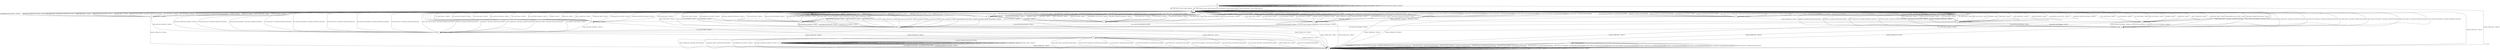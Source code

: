 digraph h8 {
s0 [label="s0"];
s1 [label="s1"];
s2 [label="s2"];
s3 [label="s3"];
s4 [label="s4"];
s9 [label="s9"];
s12 [label="s12"];
s5 [label="s5"];
s8 [label="s8"];
s10 [label="s10"];
s11 [label="s11"];
s13 [label="s13"];
s17 [label="s17"];
s18 [label="s18"];
s6 [label="s6"];
s14 [label="s14"];
s16 [label="s16"];
s7 [label="s7"];
s15 [label="s15"];
s0 -> s1 [label="ECDH_CLIENT_HELLO / HELLO_VERIFY_REQUEST"];
s0 -> s0 [label="ECDH_CLIENT_KEY_EXCHANGE / TIMEOUT"];
s0 -> s1 [label="DH_CLIENT_HELLO / HELLO_VERIFY_REQUEST"];
s0 -> s0 [label="DH_CLIENT_KEY_EXCHANGE / TIMEOUT"];
s0 -> s1 [label="PSK_CLIENT_HELLO / HELLO_VERIFY_REQUEST"];
s0 -> s0 [label="PSK_CLIENT_KEY_EXCHANGE / TIMEOUT"];
s0 -> s1 [label="RSA_CLIENT_HELLO / HELLO_VERIFY_REQUEST"];
s0 -> s0 [label="RSA_CLIENT_KEY_EXCHANGE / TIMEOUT"];
s0 -> s2 [label="CHANGE_CIPHER_SPEC / TIMEOUT"];
s0 -> s0 [label="FINISHED / TIMEOUT"];
s0 -> s0 [label="APPLICATION / TIMEOUT"];
s0 -> s0 [label="CERTIFICATE / TIMEOUT"];
s0 -> s0 [label="EMPTY_CERTIFICATE / TIMEOUT"];
s0 -> s0 [label="CERTIFICATE_VERIFY / TIMEOUT"];
s0 -> s0 [label="Alert(WARNING,CLOSE_NOTIFY) / TIMEOUT"];
s0 -> s0 [label="Alert(FATAL,UNEXPECTED_MESSAGE) / TIMEOUT"];
s1 -> s3 [label="ECDH_CLIENT_HELLO / SERVER_HELLO,CERTIFICATE,ECDHE_SERVER_KEY_EXCHANGE,CERTIFICATE_REQUEST,SERVER_HELLO_DONE"];
s1 -> s1 [label="ECDH_CLIENT_KEY_EXCHANGE / TIMEOUT"];
s1 -> s9 [label="DH_CLIENT_HELLO / SERVER_HELLO,CERTIFICATE,DHE_SERVER_KEY_EXCHANGE,CERTIFICATE_REQUEST,SERVER_HELLO_DONE"];
s1 -> s1 [label="DH_CLIENT_KEY_EXCHANGE / TIMEOUT"];
s1 -> s4 [label="PSK_CLIENT_HELLO / SERVER_HELLO,SERVER_HELLO_DONE"];
s1 -> s1 [label="PSK_CLIENT_KEY_EXCHANGE / TIMEOUT"];
s1 -> s12 [label="RSA_CLIENT_HELLO / SERVER_HELLO,CERTIFICATE,CERTIFICATE_REQUEST,SERVER_HELLO_DONE"];
s1 -> s1 [label="RSA_CLIENT_KEY_EXCHANGE / TIMEOUT"];
s1 -> s2 [label="CHANGE_CIPHER_SPEC / TIMEOUT"];
s1 -> s1 [label="FINISHED / TIMEOUT"];
s1 -> s1 [label="APPLICATION / TIMEOUT"];
s1 -> s1 [label="CERTIFICATE / TIMEOUT"];
s1 -> s1 [label="EMPTY_CERTIFICATE / TIMEOUT"];
s1 -> s1 [label="CERTIFICATE_VERIFY / TIMEOUT"];
s1 -> s1 [label="Alert(WARNING,CLOSE_NOTIFY) / TIMEOUT"];
s1 -> s1 [label="Alert(FATAL,UNEXPECTED_MESSAGE) / TIMEOUT"];
s2 -> s2 [label="ECDH_CLIENT_HELLO / TIMEOUT"];
s2 -> s2 [label="ECDH_CLIENT_KEY_EXCHANGE / TIMEOUT"];
s2 -> s2 [label="DH_CLIENT_HELLO / TIMEOUT"];
s2 -> s2 [label="DH_CLIENT_KEY_EXCHANGE / TIMEOUT"];
s2 -> s2 [label="PSK_CLIENT_HELLO / TIMEOUT"];
s2 -> s2 [label="PSK_CLIENT_KEY_EXCHANGE / TIMEOUT"];
s2 -> s2 [label="RSA_CLIENT_HELLO / TIMEOUT"];
s2 -> s2 [label="RSA_CLIENT_KEY_EXCHANGE / TIMEOUT"];
s2 -> s2 [label="CHANGE_CIPHER_SPEC / TIMEOUT"];
s2 -> s2 [label="FINISHED / TIMEOUT"];
s2 -> s2 [label="APPLICATION / TIMEOUT"];
s2 -> s2 [label="CERTIFICATE / TIMEOUT"];
s2 -> s2 [label="EMPTY_CERTIFICATE / TIMEOUT"];
s2 -> s2 [label="CERTIFICATE_VERIFY / TIMEOUT"];
s2 -> s2 [label="Alert(WARNING,CLOSE_NOTIFY) / TIMEOUT"];
s2 -> s2 [label="Alert(FATAL,UNEXPECTED_MESSAGE) / TIMEOUT"];
s3 -> s1 [label="ECDH_CLIENT_HELLO / Alert(FATAL,DECODE_ERROR)"];
s3 -> s1 [label="ECDH_CLIENT_KEY_EXCHANGE / Alert(FATAL,DECODE_ERROR)"];
s3 -> s1 [label="DH_CLIENT_HELLO / Alert(FATAL,DECODE_ERROR)"];
s3 -> s1 [label="DH_CLIENT_KEY_EXCHANGE / Alert(FATAL,DECODE_ERROR)"];
s3 -> s1 [label="PSK_CLIENT_HELLO / Alert(FATAL,DECODE_ERROR)"];
s3 -> s1 [label="PSK_CLIENT_KEY_EXCHANGE / Alert(FATAL,DECODE_ERROR)"];
s3 -> s1 [label="RSA_CLIENT_HELLO / Alert(FATAL,DECODE_ERROR)"];
s3 -> s1 [label="RSA_CLIENT_KEY_EXCHANGE / Alert(FATAL,DECODE_ERROR)"];
s3 -> s2 [label="CHANGE_CIPHER_SPEC / TIMEOUT"];
s3 -> s1 [label="FINISHED / Alert(FATAL,DECODE_ERROR)"];
s3 -> s3 [label="APPLICATION / TIMEOUT"];
s3 -> s8 [label="CERTIFICATE / TIMEOUT"];
s3 -> s17 [label="EMPTY_CERTIFICATE / TIMEOUT"];
s3 -> s1 [label="CERTIFICATE_VERIFY / Alert(FATAL,DECODE_ERROR)"];
s3 -> s1 [label="Alert(WARNING,CLOSE_NOTIFY) / TIMEOUT"];
s3 -> s1 [label="Alert(FATAL,UNEXPECTED_MESSAGE) / TIMEOUT"];
s4 -> s1 [label="ECDH_CLIENT_HELLO / TIMEOUT"];
s4 -> s1 [label="ECDH_CLIENT_KEY_EXCHANGE / TIMEOUT"];
s4 -> s1 [label="DH_CLIENT_HELLO / TIMEOUT"];
s4 -> s1 [label="DH_CLIENT_KEY_EXCHANGE / Alert(FATAL,UNKNOWN_PSK_IDENTITY)"];
s4 -> s1 [label="PSK_CLIENT_HELLO / TIMEOUT"];
s4 -> s5 [label="PSK_CLIENT_KEY_EXCHANGE / TIMEOUT"];
s4 -> s1 [label="RSA_CLIENT_HELLO / TIMEOUT"];
s4 -> s1 [label="RSA_CLIENT_KEY_EXCHANGE / Alert(FATAL,UNKNOWN_PSK_IDENTITY)"];
s4 -> s2 [label="CHANGE_CIPHER_SPEC / TIMEOUT"];
s4 -> s1 [label="FINISHED / TIMEOUT"];
s4 -> s4 [label="APPLICATION / TIMEOUT"];
s4 -> s1 [label="CERTIFICATE / TIMEOUT"];
s4 -> s1 [label="EMPTY_CERTIFICATE / TIMEOUT"];
s4 -> s1 [label="CERTIFICATE_VERIFY / TIMEOUT"];
s4 -> s1 [label="Alert(WARNING,CLOSE_NOTIFY) / TIMEOUT"];
s4 -> s1 [label="Alert(FATAL,UNEXPECTED_MESSAGE) / TIMEOUT"];
s9 -> s1 [label="ECDH_CLIENT_HELLO / Alert(FATAL,DECODE_ERROR)"];
s9 -> s1 [label="ECDH_CLIENT_KEY_EXCHANGE / Alert(FATAL,DECODE_ERROR)"];
s9 -> s1 [label="DH_CLIENT_HELLO / Alert(FATAL,DECODE_ERROR)"];
s9 -> s1 [label="DH_CLIENT_KEY_EXCHANGE / Alert(FATAL,DECODE_ERROR)"];
s9 -> s1 [label="PSK_CLIENT_HELLO / Alert(FATAL,DECODE_ERROR)"];
s9 -> s1 [label="PSK_CLIENT_KEY_EXCHANGE / Alert(FATAL,DECODE_ERROR)"];
s9 -> s1 [label="RSA_CLIENT_HELLO / Alert(FATAL,DECODE_ERROR)"];
s9 -> s1 [label="RSA_CLIENT_KEY_EXCHANGE / Alert(FATAL,DECODE_ERROR)"];
s9 -> s2 [label="CHANGE_CIPHER_SPEC / TIMEOUT"];
s9 -> s1 [label="FINISHED / Alert(FATAL,DECODE_ERROR)"];
s9 -> s9 [label="APPLICATION / TIMEOUT"];
s9 -> s10 [label="CERTIFICATE / TIMEOUT"];
s9 -> s11 [label="EMPTY_CERTIFICATE / TIMEOUT"];
s9 -> s1 [label="CERTIFICATE_VERIFY / Alert(FATAL,DECODE_ERROR)"];
s9 -> s1 [label="Alert(WARNING,CLOSE_NOTIFY) / TIMEOUT"];
s9 -> s1 [label="Alert(FATAL,UNEXPECTED_MESSAGE) / TIMEOUT"];
s12 -> s1 [label="ECDH_CLIENT_HELLO / Alert(FATAL,DECODE_ERROR)"];
s12 -> s1 [label="ECDH_CLIENT_KEY_EXCHANGE / Alert(FATAL,DECODE_ERROR)"];
s12 -> s1 [label="DH_CLIENT_HELLO / Alert(FATAL,DECODE_ERROR)"];
s12 -> s1 [label="DH_CLIENT_KEY_EXCHANGE / Alert(FATAL,DECODE_ERROR)"];
s12 -> s1 [label="PSK_CLIENT_HELLO / Alert(FATAL,DECODE_ERROR)"];
s12 -> s1 [label="PSK_CLIENT_KEY_EXCHANGE / Alert(FATAL,DECODE_ERROR)"];
s12 -> s1 [label="RSA_CLIENT_HELLO / Alert(FATAL,DECODE_ERROR)"];
s12 -> s1 [label="RSA_CLIENT_KEY_EXCHANGE / Alert(FATAL,DECODE_ERROR)"];
s12 -> s2 [label="CHANGE_CIPHER_SPEC / TIMEOUT"];
s12 -> s1 [label="FINISHED / Alert(FATAL,DECODE_ERROR)"];
s12 -> s12 [label="APPLICATION / TIMEOUT"];
s12 -> s18 [label="CERTIFICATE / TIMEOUT"];
s12 -> s13 [label="EMPTY_CERTIFICATE / TIMEOUT"];
s12 -> s1 [label="CERTIFICATE_VERIFY / Alert(FATAL,DECODE_ERROR)"];
s12 -> s1 [label="Alert(WARNING,CLOSE_NOTIFY) / TIMEOUT"];
s12 -> s1 [label="Alert(FATAL,UNEXPECTED_MESSAGE) / TIMEOUT"];
s5 -> s1 [label="ECDH_CLIENT_HELLO / Alert(FATAL,UNEXPECTED_MESSAGE)"];
s5 -> s1 [label="ECDH_CLIENT_KEY_EXCHANGE / Alert(FATAL,UNEXPECTED_MESSAGE)"];
s5 -> s1 [label="DH_CLIENT_HELLO / Alert(FATAL,UNEXPECTED_MESSAGE)"];
s5 -> s1 [label="DH_CLIENT_KEY_EXCHANGE / Alert(FATAL,UNEXPECTED_MESSAGE)"];
s5 -> s1 [label="PSK_CLIENT_HELLO / Alert(FATAL,UNEXPECTED_MESSAGE)"];
s5 -> s1 [label="PSK_CLIENT_KEY_EXCHANGE / Alert(FATAL,UNEXPECTED_MESSAGE)"];
s5 -> s1 [label="RSA_CLIENT_HELLO / Alert(FATAL,UNEXPECTED_MESSAGE)"];
s5 -> s1 [label="RSA_CLIENT_KEY_EXCHANGE / Alert(FATAL,UNEXPECTED_MESSAGE)"];
s5 -> s6 [label="CHANGE_CIPHER_SPEC / TIMEOUT"];
s5 -> s1 [label="FINISHED / Alert(FATAL,UNEXPECTED_MESSAGE)"];
s5 -> s5 [label="APPLICATION / TIMEOUT"];
s5 -> s1 [label="CERTIFICATE / Alert(FATAL,UNEXPECTED_MESSAGE)"];
s5 -> s1 [label="EMPTY_CERTIFICATE / Alert(FATAL,UNEXPECTED_MESSAGE)"];
s5 -> s1 [label="CERTIFICATE_VERIFY / Alert(FATAL,UNEXPECTED_MESSAGE)"];
s5 -> s1 [label="Alert(WARNING,CLOSE_NOTIFY) / TIMEOUT"];
s5 -> s1 [label="Alert(FATAL,UNEXPECTED_MESSAGE) / TIMEOUT"];
s8 -> s1 [label="ECDH_CLIENT_HELLO / TIMEOUT"];
s8 -> s16 [label="ECDH_CLIENT_KEY_EXCHANGE / TIMEOUT"];
s8 -> s1 [label="DH_CLIENT_HELLO / TIMEOUT"];
s8 -> s1 [label="DH_CLIENT_KEY_EXCHANGE / TIMEOUT"];
s8 -> s1 [label="PSK_CLIENT_HELLO / TIMEOUT"];
s8 -> s1 [label="PSK_CLIENT_KEY_EXCHANGE / TIMEOUT"];
s8 -> s1 [label="RSA_CLIENT_HELLO / TIMEOUT"];
s8 -> s1 [label="RSA_CLIENT_KEY_EXCHANGE / TIMEOUT"];
s8 -> s2 [label="CHANGE_CIPHER_SPEC / TIMEOUT"];
s8 -> s1 [label="FINISHED / TIMEOUT"];
s8 -> s8 [label="APPLICATION / TIMEOUT"];
s8 -> s1 [label="CERTIFICATE / TIMEOUT"];
s8 -> s1 [label="EMPTY_CERTIFICATE / TIMEOUT"];
s8 -> s1 [label="CERTIFICATE_VERIFY / TIMEOUT"];
s8 -> s1 [label="Alert(WARNING,CLOSE_NOTIFY) / TIMEOUT"];
s8 -> s1 [label="Alert(FATAL,UNEXPECTED_MESSAGE) / TIMEOUT"];
s10 -> s1 [label="ECDH_CLIENT_HELLO / TIMEOUT"];
s10 -> s1 [label="ECDH_CLIENT_KEY_EXCHANGE / TIMEOUT"];
s10 -> s1 [label="DH_CLIENT_HELLO / TIMEOUT"];
s10 -> s16 [label="DH_CLIENT_KEY_EXCHANGE / TIMEOUT"];
s10 -> s1 [label="PSK_CLIENT_HELLO / TIMEOUT"];
s10 -> s16 [label="PSK_CLIENT_KEY_EXCHANGE / TIMEOUT"];
s10 -> s1 [label="RSA_CLIENT_HELLO / TIMEOUT"];
s10 -> s16 [label="RSA_CLIENT_KEY_EXCHANGE / TIMEOUT"];
s10 -> s2 [label="CHANGE_CIPHER_SPEC / TIMEOUT"];
s10 -> s1 [label="FINISHED / TIMEOUT"];
s10 -> s10 [label="APPLICATION / TIMEOUT"];
s10 -> s1 [label="CERTIFICATE / TIMEOUT"];
s10 -> s1 [label="EMPTY_CERTIFICATE / TIMEOUT"];
s10 -> s1 [label="CERTIFICATE_VERIFY / TIMEOUT"];
s10 -> s1 [label="Alert(WARNING,CLOSE_NOTIFY) / TIMEOUT"];
s10 -> s1 [label="Alert(FATAL,UNEXPECTED_MESSAGE) / TIMEOUT"];
s11 -> s1 [label="ECDH_CLIENT_HELLO / TIMEOUT"];
s11 -> s1 [label="ECDH_CLIENT_KEY_EXCHANGE / TIMEOUT"];
s11 -> s1 [label="DH_CLIENT_HELLO / TIMEOUT"];
s11 -> s5 [label="DH_CLIENT_KEY_EXCHANGE / TIMEOUT"];
s11 -> s1 [label="PSK_CLIENT_HELLO / TIMEOUT"];
s11 -> s14 [label="PSK_CLIENT_KEY_EXCHANGE / TIMEOUT"];
s11 -> s1 [label="RSA_CLIENT_HELLO / TIMEOUT"];
s11 -> s14 [label="RSA_CLIENT_KEY_EXCHANGE / TIMEOUT"];
s11 -> s2 [label="CHANGE_CIPHER_SPEC / TIMEOUT"];
s11 -> s1 [label="FINISHED / TIMEOUT"];
s11 -> s11 [label="APPLICATION / TIMEOUT"];
s11 -> s1 [label="CERTIFICATE / TIMEOUT"];
s11 -> s1 [label="EMPTY_CERTIFICATE / TIMEOUT"];
s11 -> s1 [label="CERTIFICATE_VERIFY / TIMEOUT"];
s11 -> s1 [label="Alert(WARNING,CLOSE_NOTIFY) / TIMEOUT"];
s11 -> s1 [label="Alert(FATAL,UNEXPECTED_MESSAGE) / TIMEOUT"];
s13 -> s1 [label="ECDH_CLIENT_HELLO / TIMEOUT"];
s13 -> s14 [label="ECDH_CLIENT_KEY_EXCHANGE / TIMEOUT"];
s13 -> s1 [label="DH_CLIENT_HELLO / TIMEOUT"];
s13 -> s14 [label="DH_CLIENT_KEY_EXCHANGE / TIMEOUT"];
s13 -> s1 [label="PSK_CLIENT_HELLO / TIMEOUT"];
s13 -> s14 [label="PSK_CLIENT_KEY_EXCHANGE / TIMEOUT"];
s13 -> s1 [label="RSA_CLIENT_HELLO / TIMEOUT"];
s13 -> s5 [label="RSA_CLIENT_KEY_EXCHANGE / TIMEOUT"];
s13 -> s2 [label="CHANGE_CIPHER_SPEC / TIMEOUT"];
s13 -> s1 [label="FINISHED / TIMEOUT"];
s13 -> s13 [label="APPLICATION / TIMEOUT"];
s13 -> s1 [label="CERTIFICATE / TIMEOUT"];
s13 -> s1 [label="EMPTY_CERTIFICATE / TIMEOUT"];
s13 -> s1 [label="CERTIFICATE_VERIFY / TIMEOUT"];
s13 -> s1 [label="Alert(WARNING,CLOSE_NOTIFY) / TIMEOUT"];
s13 -> s1 [label="Alert(FATAL,UNEXPECTED_MESSAGE) / TIMEOUT"];
s17 -> s1 [label="ECDH_CLIENT_HELLO / TIMEOUT"];
s17 -> s5 [label="ECDH_CLIENT_KEY_EXCHANGE / TIMEOUT"];
s17 -> s1 [label="DH_CLIENT_HELLO / TIMEOUT"];
s17 -> s1 [label="DH_CLIENT_KEY_EXCHANGE / TIMEOUT"];
s17 -> s1 [label="PSK_CLIENT_HELLO / TIMEOUT"];
s17 -> s1 [label="PSK_CLIENT_KEY_EXCHANGE / TIMEOUT"];
s17 -> s1 [label="RSA_CLIENT_HELLO / TIMEOUT"];
s17 -> s1 [label="RSA_CLIENT_KEY_EXCHANGE / TIMEOUT"];
s17 -> s2 [label="CHANGE_CIPHER_SPEC / TIMEOUT"];
s17 -> s1 [label="FINISHED / TIMEOUT"];
s17 -> s17 [label="APPLICATION / TIMEOUT"];
s17 -> s1 [label="CERTIFICATE / TIMEOUT"];
s17 -> s1 [label="EMPTY_CERTIFICATE / TIMEOUT"];
s17 -> s1 [label="CERTIFICATE_VERIFY / TIMEOUT"];
s17 -> s1 [label="Alert(WARNING,CLOSE_NOTIFY) / TIMEOUT"];
s17 -> s1 [label="Alert(FATAL,UNEXPECTED_MESSAGE) / TIMEOUT"];
s18 -> s1 [label="ECDH_CLIENT_HELLO / TIMEOUT"];
s18 -> s16 [label="ECDH_CLIENT_KEY_EXCHANGE / TIMEOUT"];
s18 -> s1 [label="DH_CLIENT_HELLO / TIMEOUT"];
s18 -> s16 [label="DH_CLIENT_KEY_EXCHANGE / TIMEOUT"];
s18 -> s1 [label="PSK_CLIENT_HELLO / TIMEOUT"];
s18 -> s16 [label="PSK_CLIENT_KEY_EXCHANGE / TIMEOUT"];
s18 -> s1 [label="RSA_CLIENT_HELLO / TIMEOUT"];
s18 -> s16 [label="RSA_CLIENT_KEY_EXCHANGE / TIMEOUT"];
s18 -> s2 [label="CHANGE_CIPHER_SPEC / TIMEOUT"];
s18 -> s1 [label="FINISHED / TIMEOUT"];
s18 -> s18 [label="APPLICATION / TIMEOUT"];
s18 -> s1 [label="CERTIFICATE / TIMEOUT"];
s18 -> s1 [label="EMPTY_CERTIFICATE / TIMEOUT"];
s18 -> s1 [label="CERTIFICATE_VERIFY / TIMEOUT"];
s18 -> s1 [label="Alert(WARNING,CLOSE_NOTIFY) / TIMEOUT"];
s18 -> s1 [label="Alert(FATAL,UNEXPECTED_MESSAGE) / TIMEOUT"];
s6 -> s2 [label="ECDH_CLIENT_HELLO / Alert(FATAL,DECODE_ERROR)"];
s6 -> s2 [label="ECDH_CLIENT_KEY_EXCHANGE / Alert(FATAL,DECODE_ERROR)"];
s6 -> s2 [label="DH_CLIENT_HELLO / Alert(FATAL,DECODE_ERROR)"];
s6 -> s2 [label="DH_CLIENT_KEY_EXCHANGE / Alert(FATAL,DECODE_ERROR)"];
s6 -> s2 [label="PSK_CLIENT_HELLO / Alert(FATAL,DECODE_ERROR)"];
s6 -> s2 [label="PSK_CLIENT_KEY_EXCHANGE / Alert(FATAL,DECODE_ERROR)"];
s6 -> s2 [label="RSA_CLIENT_HELLO / Alert(FATAL,DECODE_ERROR)"];
s6 -> s2 [label="RSA_CLIENT_KEY_EXCHANGE / Alert(FATAL,DECODE_ERROR)"];
s6 -> s2 [label="CHANGE_CIPHER_SPEC / TIMEOUT"];
s6 -> s7 [label="FINISHED / CHANGE_CIPHER_SPEC,FINISHED"];
s6 -> s6 [label="APPLICATION / TIMEOUT"];
s6 -> s2 [label="CERTIFICATE / Alert(FATAL,DECODE_ERROR)"];
s6 -> s2 [label="EMPTY_CERTIFICATE / Alert(FATAL,DECODE_ERROR)"];
s6 -> s2 [label="CERTIFICATE_VERIFY / Alert(FATAL,DECODE_ERROR)"];
s6 -> s2 [label="Alert(WARNING,CLOSE_NOTIFY) / TIMEOUT"];
s6 -> s2 [label="Alert(FATAL,UNEXPECTED_MESSAGE) / TIMEOUT"];
s14 -> s1 [label="ECDH_CLIENT_HELLO / Alert(FATAL,UNEXPECTED_MESSAGE)"];
s14 -> s1 [label="ECDH_CLIENT_KEY_EXCHANGE / Alert(FATAL,UNEXPECTED_MESSAGE)"];
s14 -> s1 [label="DH_CLIENT_HELLO / Alert(FATAL,UNEXPECTED_MESSAGE)"];
s14 -> s1 [label="DH_CLIENT_KEY_EXCHANGE / Alert(FATAL,UNEXPECTED_MESSAGE)"];
s14 -> s1 [label="PSK_CLIENT_HELLO / Alert(FATAL,UNEXPECTED_MESSAGE)"];
s14 -> s1 [label="PSK_CLIENT_KEY_EXCHANGE / Alert(FATAL,UNEXPECTED_MESSAGE)"];
s14 -> s1 [label="RSA_CLIENT_HELLO / Alert(FATAL,UNEXPECTED_MESSAGE)"];
s14 -> s1 [label="RSA_CLIENT_KEY_EXCHANGE / Alert(FATAL,UNEXPECTED_MESSAGE)"];
s14 -> s15 [label="CHANGE_CIPHER_SPEC / TIMEOUT"];
s14 -> s1 [label="FINISHED / Alert(FATAL,UNEXPECTED_MESSAGE)"];
s14 -> s14 [label="APPLICATION / TIMEOUT"];
s14 -> s1 [label="CERTIFICATE / Alert(FATAL,UNEXPECTED_MESSAGE)"];
s14 -> s1 [label="EMPTY_CERTIFICATE / Alert(FATAL,UNEXPECTED_MESSAGE)"];
s14 -> s1 [label="CERTIFICATE_VERIFY / Alert(FATAL,UNEXPECTED_MESSAGE)"];
s14 -> s1 [label="Alert(WARNING,CLOSE_NOTIFY) / TIMEOUT"];
s14 -> s1 [label="Alert(FATAL,UNEXPECTED_MESSAGE) / TIMEOUT"];
s16 -> s1 [label="ECDH_CLIENT_HELLO / TIMEOUT"];
s16 -> s1 [label="ECDH_CLIENT_KEY_EXCHANGE / TIMEOUT"];
s16 -> s1 [label="DH_CLIENT_HELLO / TIMEOUT"];
s16 -> s1 [label="DH_CLIENT_KEY_EXCHANGE / TIMEOUT"];
s16 -> s1 [label="PSK_CLIENT_HELLO / TIMEOUT"];
s16 -> s1 [label="PSK_CLIENT_KEY_EXCHANGE / TIMEOUT"];
s16 -> s1 [label="RSA_CLIENT_HELLO / TIMEOUT"];
s16 -> s1 [label="RSA_CLIENT_KEY_EXCHANGE / TIMEOUT"];
s16 -> s2 [label="CHANGE_CIPHER_SPEC / TIMEOUT"];
s16 -> s1 [label="FINISHED / TIMEOUT"];
s16 -> s16 [label="APPLICATION / TIMEOUT"];
s16 -> s1 [label="CERTIFICATE / TIMEOUT"];
s16 -> s1 [label="EMPTY_CERTIFICATE / TIMEOUT"];
s16 -> s5 [label="CERTIFICATE_VERIFY / TIMEOUT"];
s16 -> s1 [label="Alert(WARNING,CLOSE_NOTIFY) / TIMEOUT"];
s16 -> s1 [label="Alert(FATAL,UNEXPECTED_MESSAGE) / TIMEOUT"];
s7 -> s7 [label="ECDH_CLIENT_HELLO / Alert(WARNING,NO_RENEGOTIATION)"];
s7 -> s7 [label="ECDH_CLIENT_KEY_EXCHANGE / TIMEOUT"];
s7 -> s7 [label="DH_CLIENT_HELLO / Alert(WARNING,NO_RENEGOTIATION)"];
s7 -> s7 [label="DH_CLIENT_KEY_EXCHANGE / TIMEOUT"];
s7 -> s7 [label="PSK_CLIENT_HELLO / Alert(WARNING,NO_RENEGOTIATION)"];
s7 -> s7 [label="PSK_CLIENT_KEY_EXCHANGE / TIMEOUT"];
s7 -> s7 [label="RSA_CLIENT_HELLO / Alert(WARNING,NO_RENEGOTIATION)"];
s7 -> s7 [label="RSA_CLIENT_KEY_EXCHANGE / TIMEOUT"];
s7 -> s2 [label="CHANGE_CIPHER_SPEC / TIMEOUT"];
s7 -> s7 [label="FINISHED / TIMEOUT"];
s7 -> s7 [label="APPLICATION / APPLICATION"];
s7 -> s7 [label="CERTIFICATE / TIMEOUT"];
s7 -> s7 [label="EMPTY_CERTIFICATE / TIMEOUT"];
s7 -> s7 [label="CERTIFICATE_VERIFY / TIMEOUT"];
s7 -> s2 [label="Alert(WARNING,CLOSE_NOTIFY) / Alert(WARNING,CLOSE_NOTIFY)"];
s7 -> s2 [label="Alert(FATAL,UNEXPECTED_MESSAGE) / TIMEOUT"];
s15 -> s2 [label="ECDH_CLIENT_HELLO / Alert(FATAL,BAD_RECORD_MAC)"];
s15 -> s2 [label="ECDH_CLIENT_KEY_EXCHANGE / Alert(FATAL,BAD_RECORD_MAC)"];
s15 -> s2 [label="DH_CLIENT_HELLO / Alert(FATAL,BAD_RECORD_MAC)"];
s15 -> s2 [label="DH_CLIENT_KEY_EXCHANGE / Alert(FATAL,BAD_RECORD_MAC)"];
s15 -> s2 [label="PSK_CLIENT_HELLO / Alert(FATAL,BAD_RECORD_MAC)"];
s15 -> s2 [label="PSK_CLIENT_KEY_EXCHANGE / Alert(FATAL,BAD_RECORD_MAC)"];
s15 -> s2 [label="RSA_CLIENT_HELLO / Alert(FATAL,BAD_RECORD_MAC)"];
s15 -> s2 [label="RSA_CLIENT_KEY_EXCHANGE / Alert(FATAL,BAD_RECORD_MAC)"];
s15 -> s2 [label="CHANGE_CIPHER_SPEC / Alert(FATAL,BAD_RECORD_MAC)"];
s15 -> s2 [label="FINISHED / Alert(FATAL,BAD_RECORD_MAC)"];
s15 -> s15 [label="APPLICATION / TIMEOUT"];
s15 -> s2 [label="CERTIFICATE / Alert(FATAL,BAD_RECORD_MAC)"];
s15 -> s2 [label="EMPTY_CERTIFICATE / Alert(FATAL,BAD_RECORD_MAC)"];
s15 -> s2 [label="CERTIFICATE_VERIFY / Alert(FATAL,BAD_RECORD_MAC)"];
s15 -> s2 [label="Alert(WARNING,CLOSE_NOTIFY) / Alert(FATAL,BAD_RECORD_MAC)"];
s15 -> s2 [label="Alert(FATAL,UNEXPECTED_MESSAGE) / Alert(FATAL,BAD_RECORD_MAC)"];
__start0 [shape=none, label=""];
__start0 -> s0 [label=""];
}
